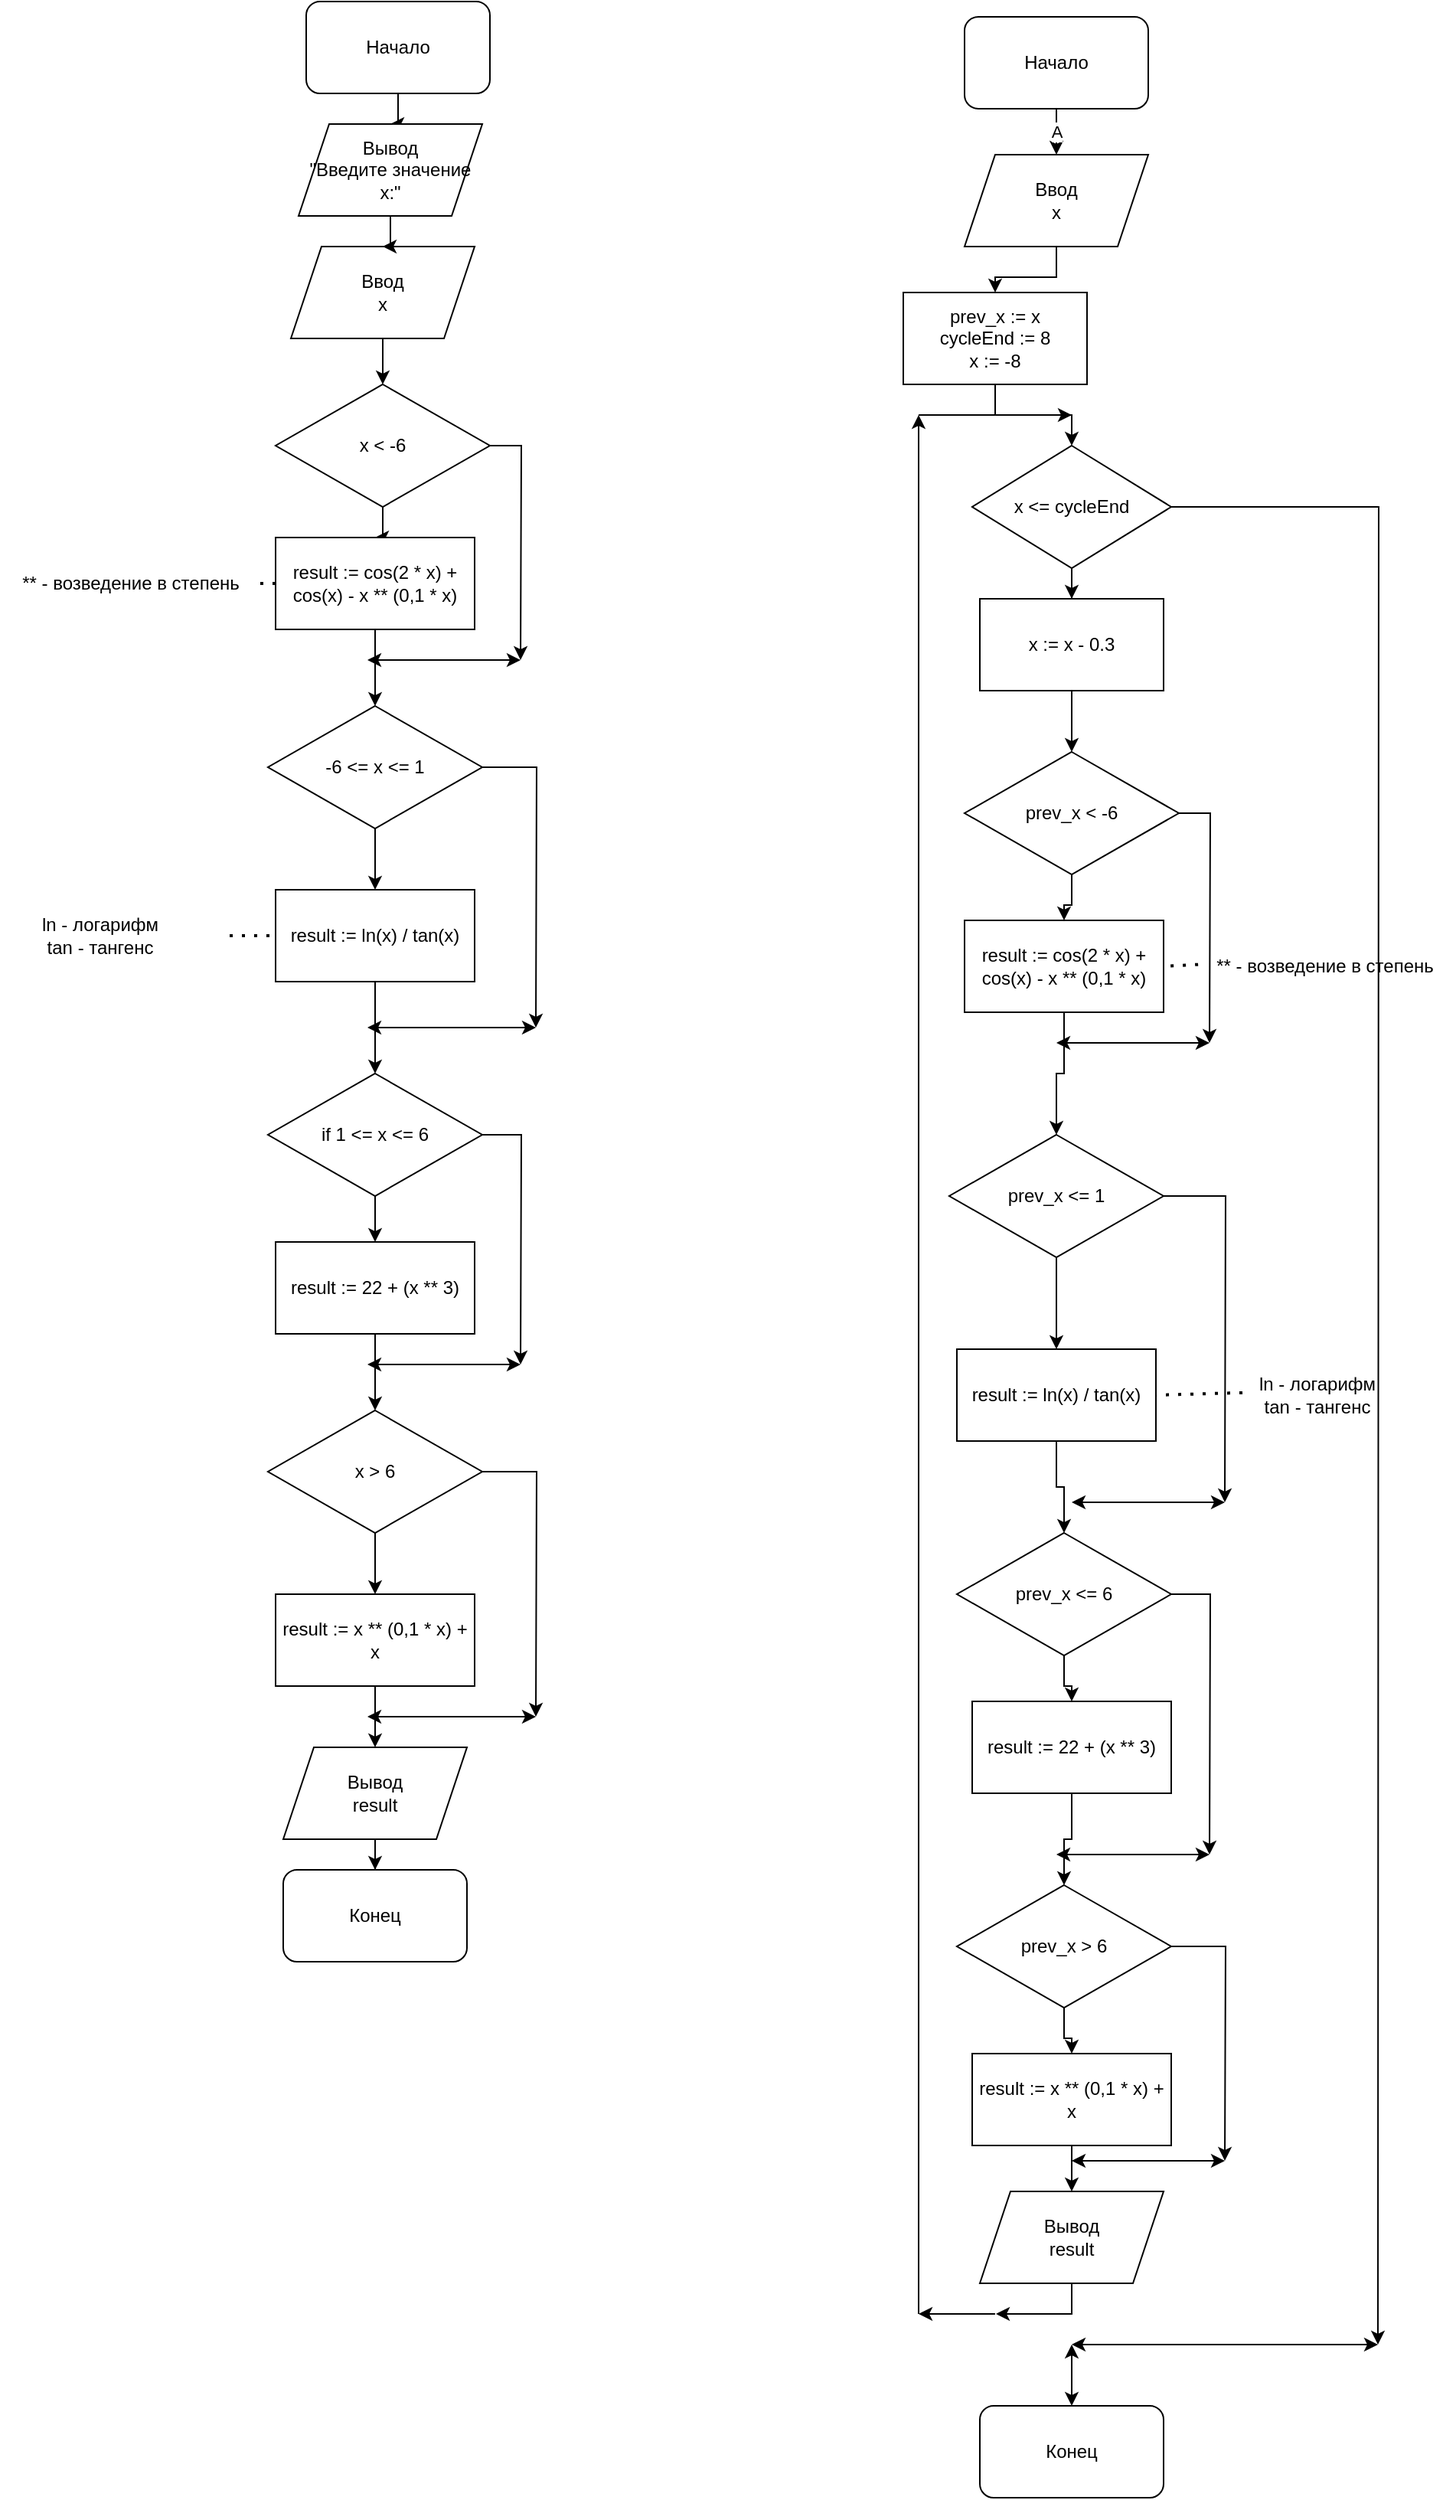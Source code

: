 <mxfile version="24.7.17">
  <diagram id="C5RBs43oDa-KdzZeNtuy" name="Page-1">
    <mxGraphModel dx="3754" dy="1258" grid="1" gridSize="10" guides="1" tooltips="1" connect="1" arrows="1" fold="1" page="1" pageScale="1" pageWidth="1654" pageHeight="2336" math="0" shadow="0">
      <root>
        <mxCell id="WIyWlLk6GJQsqaUBKTNV-0" />
        <mxCell id="WIyWlLk6GJQsqaUBKTNV-1" parent="WIyWlLk6GJQsqaUBKTNV-0" />
        <mxCell id="tif9Hd5MlSPMltk4A7el-10" style="edgeStyle=orthogonalEdgeStyle;rounded=0;orthogonalLoop=1;jettySize=auto;html=1;" edge="1" parent="WIyWlLk6GJQsqaUBKTNV-1" source="bh_W2lqO3ql8Sssj9P7H-0" target="tif9Hd5MlSPMltk4A7el-2">
          <mxGeometry relative="1" as="geometry" />
        </mxCell>
        <mxCell id="bh_W2lqO3ql8Sssj9P7H-0" value="Начало" style="rounded=1;whiteSpace=wrap;html=1;" parent="WIyWlLk6GJQsqaUBKTNV-1" vertex="1">
          <mxGeometry x="-60" y="30" width="120" height="60" as="geometry" />
        </mxCell>
        <mxCell id="bh_W2lqO3ql8Sssj9P7H-5" style="edgeStyle=orthogonalEdgeStyle;rounded=0;orthogonalLoop=1;jettySize=auto;html=1;entryX=0.5;entryY=0;entryDx=0;entryDy=0;" parent="WIyWlLk6GJQsqaUBKTNV-1" source="bh_W2lqO3ql8Sssj9P7H-1" target="bh_W2lqO3ql8Sssj9P7H-4" edge="1">
          <mxGeometry relative="1" as="geometry" />
        </mxCell>
        <mxCell id="bh_W2lqO3ql8Sssj9P7H-1" value="Ввод&lt;div&gt;x&lt;/div&gt;" style="shape=parallelogram;perimeter=parallelogramPerimeter;whiteSpace=wrap;html=1;fixedSize=1;" parent="WIyWlLk6GJQsqaUBKTNV-1" vertex="1">
          <mxGeometry x="-70" y="190" width="120" height="60" as="geometry" />
        </mxCell>
        <mxCell id="bh_W2lqO3ql8Sssj9P7H-11" style="edgeStyle=orthogonalEdgeStyle;rounded=0;orthogonalLoop=1;jettySize=auto;html=1;" parent="WIyWlLk6GJQsqaUBKTNV-1" source="bh_W2lqO3ql8Sssj9P7H-4" target="bh_W2lqO3ql8Sssj9P7H-10" edge="1">
          <mxGeometry relative="1" as="geometry" />
        </mxCell>
        <mxCell id="bh_W2lqO3ql8Sssj9P7H-13" style="edgeStyle=orthogonalEdgeStyle;rounded=0;orthogonalLoop=1;jettySize=auto;html=1;" parent="WIyWlLk6GJQsqaUBKTNV-1" source="bh_W2lqO3ql8Sssj9P7H-4" edge="1">
          <mxGeometry relative="1" as="geometry">
            <mxPoint x="80" y="460" as="targetPoint" />
          </mxGeometry>
        </mxCell>
        <mxCell id="bh_W2lqO3ql8Sssj9P7H-4" value="x &amp;lt; -6" style="rhombus;whiteSpace=wrap;html=1;" parent="WIyWlLk6GJQsqaUBKTNV-1" vertex="1">
          <mxGeometry x="-80" y="280" width="140" height="80" as="geometry" />
        </mxCell>
        <mxCell id="bh_W2lqO3ql8Sssj9P7H-16" style="edgeStyle=orthogonalEdgeStyle;rounded=0;orthogonalLoop=1;jettySize=auto;html=1;entryX=0.5;entryY=0;entryDx=0;entryDy=0;" parent="WIyWlLk6GJQsqaUBKTNV-1" source="bh_W2lqO3ql8Sssj9P7H-7" target="bh_W2lqO3ql8Sssj9P7H-15" edge="1">
          <mxGeometry relative="1" as="geometry" />
        </mxCell>
        <mxCell id="bh_W2lqO3ql8Sssj9P7H-18" style="edgeStyle=orthogonalEdgeStyle;rounded=0;orthogonalLoop=1;jettySize=auto;html=1;" parent="WIyWlLk6GJQsqaUBKTNV-1" source="bh_W2lqO3ql8Sssj9P7H-7" edge="1">
          <mxGeometry relative="1" as="geometry">
            <mxPoint x="90" y="700" as="targetPoint" />
          </mxGeometry>
        </mxCell>
        <mxCell id="bh_W2lqO3ql8Sssj9P7H-7" value="-6 &amp;lt;= x &amp;lt;= 1" style="rhombus;whiteSpace=wrap;html=1;" parent="WIyWlLk6GJQsqaUBKTNV-1" vertex="1">
          <mxGeometry x="-85" y="490" width="140" height="80" as="geometry" />
        </mxCell>
        <mxCell id="bh_W2lqO3ql8Sssj9P7H-23" style="edgeStyle=orthogonalEdgeStyle;rounded=0;orthogonalLoop=1;jettySize=auto;html=1;" parent="WIyWlLk6GJQsqaUBKTNV-1" source="bh_W2lqO3ql8Sssj9P7H-8" target="bh_W2lqO3ql8Sssj9P7H-22" edge="1">
          <mxGeometry relative="1" as="geometry" />
        </mxCell>
        <mxCell id="bh_W2lqO3ql8Sssj9P7H-24" style="edgeStyle=orthogonalEdgeStyle;rounded=0;orthogonalLoop=1;jettySize=auto;html=1;" parent="WIyWlLk6GJQsqaUBKTNV-1" source="bh_W2lqO3ql8Sssj9P7H-8" edge="1">
          <mxGeometry relative="1" as="geometry">
            <mxPoint x="80" y="920" as="targetPoint" />
          </mxGeometry>
        </mxCell>
        <mxCell id="bh_W2lqO3ql8Sssj9P7H-8" value="if 1 &amp;lt;= x &amp;lt;= 6" style="rhombus;whiteSpace=wrap;html=1;" parent="WIyWlLk6GJQsqaUBKTNV-1" vertex="1">
          <mxGeometry x="-85" y="730" width="140" height="80" as="geometry" />
        </mxCell>
        <mxCell id="bh_W2lqO3ql8Sssj9P7H-29" style="edgeStyle=orthogonalEdgeStyle;rounded=0;orthogonalLoop=1;jettySize=auto;html=1;entryX=0.5;entryY=0;entryDx=0;entryDy=0;" parent="WIyWlLk6GJQsqaUBKTNV-1" source="bh_W2lqO3ql8Sssj9P7H-9" target="bh_W2lqO3ql8Sssj9P7H-27" edge="1">
          <mxGeometry relative="1" as="geometry" />
        </mxCell>
        <mxCell id="bh_W2lqO3ql8Sssj9P7H-31" style="edgeStyle=orthogonalEdgeStyle;rounded=0;orthogonalLoop=1;jettySize=auto;html=1;" parent="WIyWlLk6GJQsqaUBKTNV-1" source="bh_W2lqO3ql8Sssj9P7H-9" edge="1">
          <mxGeometry relative="1" as="geometry">
            <mxPoint x="90" y="1150" as="targetPoint" />
          </mxGeometry>
        </mxCell>
        <mxCell id="bh_W2lqO3ql8Sssj9P7H-9" value="x &amp;gt; 6" style="rhombus;whiteSpace=wrap;html=1;" parent="WIyWlLk6GJQsqaUBKTNV-1" vertex="1">
          <mxGeometry x="-85" y="950" width="140" height="80" as="geometry" />
        </mxCell>
        <mxCell id="bh_W2lqO3ql8Sssj9P7H-12" style="edgeStyle=orthogonalEdgeStyle;rounded=0;orthogonalLoop=1;jettySize=auto;html=1;" parent="WIyWlLk6GJQsqaUBKTNV-1" source="bh_W2lqO3ql8Sssj9P7H-10" target="bh_W2lqO3ql8Sssj9P7H-7" edge="1">
          <mxGeometry relative="1" as="geometry" />
        </mxCell>
        <mxCell id="bh_W2lqO3ql8Sssj9P7H-10" value="result := cos(2 * x) + cos(x) - x ** (0,1 * x)" style="rounded=0;whiteSpace=wrap;html=1;" parent="WIyWlLk6GJQsqaUBKTNV-1" vertex="1">
          <mxGeometry x="-80" y="380" width="130" height="60" as="geometry" />
        </mxCell>
        <mxCell id="bh_W2lqO3ql8Sssj9P7H-14" value="" style="endArrow=classic;startArrow=classic;html=1;rounded=0;" parent="WIyWlLk6GJQsqaUBKTNV-1" edge="1">
          <mxGeometry width="50" height="50" relative="1" as="geometry">
            <mxPoint x="-20" y="460" as="sourcePoint" />
            <mxPoint x="80" y="460" as="targetPoint" />
          </mxGeometry>
        </mxCell>
        <mxCell id="bh_W2lqO3ql8Sssj9P7H-21" style="edgeStyle=orthogonalEdgeStyle;rounded=0;orthogonalLoop=1;jettySize=auto;html=1;" parent="WIyWlLk6GJQsqaUBKTNV-1" source="bh_W2lqO3ql8Sssj9P7H-15" target="bh_W2lqO3ql8Sssj9P7H-8" edge="1">
          <mxGeometry relative="1" as="geometry" />
        </mxCell>
        <mxCell id="bh_W2lqO3ql8Sssj9P7H-15" value="result := ln(x) / tan(x)" style="rounded=0;whiteSpace=wrap;html=1;" parent="WIyWlLk6GJQsqaUBKTNV-1" vertex="1">
          <mxGeometry x="-80" y="610" width="130" height="60" as="geometry" />
        </mxCell>
        <mxCell id="bh_W2lqO3ql8Sssj9P7H-19" value="" style="endArrow=classic;startArrow=classic;html=1;rounded=0;" parent="WIyWlLk6GJQsqaUBKTNV-1" edge="1">
          <mxGeometry width="50" height="50" relative="1" as="geometry">
            <mxPoint x="-20" y="700" as="sourcePoint" />
            <mxPoint x="90" y="700" as="targetPoint" />
          </mxGeometry>
        </mxCell>
        <mxCell id="bh_W2lqO3ql8Sssj9P7H-25" style="edgeStyle=orthogonalEdgeStyle;rounded=0;orthogonalLoop=1;jettySize=auto;html=1;entryX=0.5;entryY=0;entryDx=0;entryDy=0;" parent="WIyWlLk6GJQsqaUBKTNV-1" source="bh_W2lqO3ql8Sssj9P7H-22" target="bh_W2lqO3ql8Sssj9P7H-9" edge="1">
          <mxGeometry relative="1" as="geometry" />
        </mxCell>
        <mxCell id="bh_W2lqO3ql8Sssj9P7H-22" value="result := 22 + (x ** 3)" style="rounded=0;whiteSpace=wrap;html=1;" parent="WIyWlLk6GJQsqaUBKTNV-1" vertex="1">
          <mxGeometry x="-80" y="840" width="130" height="60" as="geometry" />
        </mxCell>
        <mxCell id="bh_W2lqO3ql8Sssj9P7H-26" value="" style="endArrow=classic;startArrow=classic;html=1;rounded=0;" parent="WIyWlLk6GJQsqaUBKTNV-1" edge="1">
          <mxGeometry width="50" height="50" relative="1" as="geometry">
            <mxPoint x="-20" y="920" as="sourcePoint" />
            <mxPoint x="80" y="920" as="targetPoint" />
          </mxGeometry>
        </mxCell>
        <mxCell id="tif9Hd5MlSPMltk4A7el-4" style="edgeStyle=orthogonalEdgeStyle;rounded=0;orthogonalLoop=1;jettySize=auto;html=1;" edge="1" parent="WIyWlLk6GJQsqaUBKTNV-1" source="bh_W2lqO3ql8Sssj9P7H-27" target="bh_W2lqO3ql8Sssj9P7H-28">
          <mxGeometry relative="1" as="geometry" />
        </mxCell>
        <mxCell id="bh_W2lqO3ql8Sssj9P7H-27" value="result := x ** (0,1 * x) + x" style="rounded=0;whiteSpace=wrap;html=1;" parent="WIyWlLk6GJQsqaUBKTNV-1" vertex="1">
          <mxGeometry x="-80" y="1070" width="130" height="60" as="geometry" />
        </mxCell>
        <mxCell id="bh_W2lqO3ql8Sssj9P7H-34" style="edgeStyle=orthogonalEdgeStyle;rounded=0;orthogonalLoop=1;jettySize=auto;html=1;entryX=0.5;entryY=0;entryDx=0;entryDy=0;" parent="WIyWlLk6GJQsqaUBKTNV-1" source="bh_W2lqO3ql8Sssj9P7H-28" target="bh_W2lqO3ql8Sssj9P7H-33" edge="1">
          <mxGeometry relative="1" as="geometry" />
        </mxCell>
        <mxCell id="bh_W2lqO3ql8Sssj9P7H-28" value="Вывод&lt;div&gt;result&lt;/div&gt;" style="shape=parallelogram;perimeter=parallelogramPerimeter;whiteSpace=wrap;html=1;fixedSize=1;" parent="WIyWlLk6GJQsqaUBKTNV-1" vertex="1">
          <mxGeometry x="-75" y="1170" width="120" height="60" as="geometry" />
        </mxCell>
        <mxCell id="bh_W2lqO3ql8Sssj9P7H-32" value="" style="endArrow=classic;startArrow=classic;html=1;rounded=0;" parent="WIyWlLk6GJQsqaUBKTNV-1" edge="1">
          <mxGeometry width="50" height="50" relative="1" as="geometry">
            <mxPoint x="-20" y="1150" as="sourcePoint" />
            <mxPoint x="90" y="1150" as="targetPoint" />
            <Array as="points">
              <mxPoint x="30" y="1150" />
            </Array>
          </mxGeometry>
        </mxCell>
        <mxCell id="bh_W2lqO3ql8Sssj9P7H-33" value="Конец" style="rounded=1;whiteSpace=wrap;html=1;" parent="WIyWlLk6GJQsqaUBKTNV-1" vertex="1">
          <mxGeometry x="-75" y="1250" width="120" height="60" as="geometry" />
        </mxCell>
        <mxCell id="bh_W2lqO3ql8Sssj9P7H-35" value="A" style="edgeStyle=orthogonalEdgeStyle;rounded=0;orthogonalLoop=1;jettySize=auto;html=1;" parent="WIyWlLk6GJQsqaUBKTNV-1" source="bh_W2lqO3ql8Sssj9P7H-36" target="bh_W2lqO3ql8Sssj9P7H-38" edge="1">
          <mxGeometry relative="1" as="geometry" />
        </mxCell>
        <mxCell id="bh_W2lqO3ql8Sssj9P7H-36" value="Начало" style="rounded=1;whiteSpace=wrap;html=1;" parent="WIyWlLk6GJQsqaUBKTNV-1" vertex="1">
          <mxGeometry x="370" y="40" width="120" height="60" as="geometry" />
        </mxCell>
        <mxCell id="bh_W2lqO3ql8Sssj9P7H-69" style="edgeStyle=orthogonalEdgeStyle;rounded=0;orthogonalLoop=1;jettySize=auto;html=1;" parent="WIyWlLk6GJQsqaUBKTNV-1" source="bh_W2lqO3ql8Sssj9P7H-38" target="bh_W2lqO3ql8Sssj9P7H-66" edge="1">
          <mxGeometry relative="1" as="geometry" />
        </mxCell>
        <mxCell id="bh_W2lqO3ql8Sssj9P7H-38" value="Ввод&lt;div&gt;x&lt;/div&gt;" style="shape=parallelogram;perimeter=parallelogramPerimeter;whiteSpace=wrap;html=1;fixedSize=1;" parent="WIyWlLk6GJQsqaUBKTNV-1" vertex="1">
          <mxGeometry x="370" y="130" width="120" height="60" as="geometry" />
        </mxCell>
        <mxCell id="bh_W2lqO3ql8Sssj9P7H-39" style="edgeStyle=orthogonalEdgeStyle;rounded=0;orthogonalLoop=1;jettySize=auto;html=1;" parent="WIyWlLk6GJQsqaUBKTNV-1" source="bh_W2lqO3ql8Sssj9P7H-41" target="bh_W2lqO3ql8Sssj9P7H-52" edge="1">
          <mxGeometry relative="1" as="geometry" />
        </mxCell>
        <mxCell id="bh_W2lqO3ql8Sssj9P7H-40" style="edgeStyle=orthogonalEdgeStyle;rounded=0;orthogonalLoop=1;jettySize=auto;html=1;" parent="WIyWlLk6GJQsqaUBKTNV-1" source="bh_W2lqO3ql8Sssj9P7H-41" edge="1">
          <mxGeometry relative="1" as="geometry">
            <mxPoint x="530" y="710" as="targetPoint" />
          </mxGeometry>
        </mxCell>
        <mxCell id="bh_W2lqO3ql8Sssj9P7H-41" value="prev_x &amp;lt; -6" style="rhombus;whiteSpace=wrap;html=1;" parent="WIyWlLk6GJQsqaUBKTNV-1" vertex="1">
          <mxGeometry x="370" y="520" width="140" height="80" as="geometry" />
        </mxCell>
        <mxCell id="bh_W2lqO3ql8Sssj9P7H-42" style="edgeStyle=orthogonalEdgeStyle;rounded=0;orthogonalLoop=1;jettySize=auto;html=1;entryX=0.5;entryY=0;entryDx=0;entryDy=0;" parent="WIyWlLk6GJQsqaUBKTNV-1" source="bh_W2lqO3ql8Sssj9P7H-44" target="bh_W2lqO3ql8Sssj9P7H-55" edge="1">
          <mxGeometry relative="1" as="geometry" />
        </mxCell>
        <mxCell id="bh_W2lqO3ql8Sssj9P7H-43" style="edgeStyle=orthogonalEdgeStyle;rounded=0;orthogonalLoop=1;jettySize=auto;html=1;" parent="WIyWlLk6GJQsqaUBKTNV-1" source="bh_W2lqO3ql8Sssj9P7H-44" edge="1">
          <mxGeometry relative="1" as="geometry">
            <mxPoint x="540" y="1010" as="targetPoint" />
          </mxGeometry>
        </mxCell>
        <mxCell id="bh_W2lqO3ql8Sssj9P7H-44" value="prev_x &amp;lt;= 1" style="rhombus;whiteSpace=wrap;html=1;" parent="WIyWlLk6GJQsqaUBKTNV-1" vertex="1">
          <mxGeometry x="360" y="770" width="140" height="80" as="geometry" />
        </mxCell>
        <mxCell id="bh_W2lqO3ql8Sssj9P7H-45" style="edgeStyle=orthogonalEdgeStyle;rounded=0;orthogonalLoop=1;jettySize=auto;html=1;" parent="WIyWlLk6GJQsqaUBKTNV-1" source="bh_W2lqO3ql8Sssj9P7H-47" target="bh_W2lqO3ql8Sssj9P7H-58" edge="1">
          <mxGeometry relative="1" as="geometry" />
        </mxCell>
        <mxCell id="bh_W2lqO3ql8Sssj9P7H-46" style="edgeStyle=orthogonalEdgeStyle;rounded=0;orthogonalLoop=1;jettySize=auto;html=1;" parent="WIyWlLk6GJQsqaUBKTNV-1" source="bh_W2lqO3ql8Sssj9P7H-47" edge="1">
          <mxGeometry relative="1" as="geometry">
            <mxPoint x="530" y="1240" as="targetPoint" />
          </mxGeometry>
        </mxCell>
        <mxCell id="bh_W2lqO3ql8Sssj9P7H-47" value="prev_x &amp;lt;= 6" style="rhombus;whiteSpace=wrap;html=1;" parent="WIyWlLk6GJQsqaUBKTNV-1" vertex="1">
          <mxGeometry x="365" y="1030" width="140" height="80" as="geometry" />
        </mxCell>
        <mxCell id="bh_W2lqO3ql8Sssj9P7H-48" style="edgeStyle=orthogonalEdgeStyle;rounded=0;orthogonalLoop=1;jettySize=auto;html=1;entryX=0.5;entryY=0;entryDx=0;entryDy=0;" parent="WIyWlLk6GJQsqaUBKTNV-1" source="bh_W2lqO3ql8Sssj9P7H-50" target="bh_W2lqO3ql8Sssj9P7H-61" edge="1">
          <mxGeometry relative="1" as="geometry" />
        </mxCell>
        <mxCell id="bh_W2lqO3ql8Sssj9P7H-49" style="edgeStyle=orthogonalEdgeStyle;rounded=0;orthogonalLoop=1;jettySize=auto;html=1;" parent="WIyWlLk6GJQsqaUBKTNV-1" source="bh_W2lqO3ql8Sssj9P7H-50" edge="1">
          <mxGeometry relative="1" as="geometry">
            <mxPoint x="540" y="1440" as="targetPoint" />
          </mxGeometry>
        </mxCell>
        <mxCell id="bh_W2lqO3ql8Sssj9P7H-50" value="prev_x &amp;gt; 6" style="rhombus;whiteSpace=wrap;html=1;" parent="WIyWlLk6GJQsqaUBKTNV-1" vertex="1">
          <mxGeometry x="365" y="1260" width="140" height="80" as="geometry" />
        </mxCell>
        <mxCell id="bh_W2lqO3ql8Sssj9P7H-51" style="edgeStyle=orthogonalEdgeStyle;rounded=0;orthogonalLoop=1;jettySize=auto;html=1;" parent="WIyWlLk6GJQsqaUBKTNV-1" source="bh_W2lqO3ql8Sssj9P7H-52" target="bh_W2lqO3ql8Sssj9P7H-44" edge="1">
          <mxGeometry relative="1" as="geometry" />
        </mxCell>
        <mxCell id="bh_W2lqO3ql8Sssj9P7H-52" value="result := cos(2 * x) + cos(x) - x ** (0,1 * x)" style="rounded=0;whiteSpace=wrap;html=1;" parent="WIyWlLk6GJQsqaUBKTNV-1" vertex="1">
          <mxGeometry x="370" y="630" width="130" height="60" as="geometry" />
        </mxCell>
        <mxCell id="bh_W2lqO3ql8Sssj9P7H-53" value="" style="endArrow=classic;startArrow=classic;html=1;rounded=0;" parent="WIyWlLk6GJQsqaUBKTNV-1" edge="1">
          <mxGeometry width="50" height="50" relative="1" as="geometry">
            <mxPoint x="430" y="710" as="sourcePoint" />
            <mxPoint x="530" y="710" as="targetPoint" />
          </mxGeometry>
        </mxCell>
        <mxCell id="bh_W2lqO3ql8Sssj9P7H-54" style="edgeStyle=orthogonalEdgeStyle;rounded=0;orthogonalLoop=1;jettySize=auto;html=1;" parent="WIyWlLk6GJQsqaUBKTNV-1" source="bh_W2lqO3ql8Sssj9P7H-55" target="bh_W2lqO3ql8Sssj9P7H-47" edge="1">
          <mxGeometry relative="1" as="geometry" />
        </mxCell>
        <mxCell id="bh_W2lqO3ql8Sssj9P7H-55" value="result := ln(x) / tan(x)" style="rounded=0;whiteSpace=wrap;html=1;" parent="WIyWlLk6GJQsqaUBKTNV-1" vertex="1">
          <mxGeometry x="365" y="910" width="130" height="60" as="geometry" />
        </mxCell>
        <mxCell id="bh_W2lqO3ql8Sssj9P7H-56" value="" style="endArrow=classic;startArrow=classic;html=1;rounded=0;" parent="WIyWlLk6GJQsqaUBKTNV-1" edge="1">
          <mxGeometry width="50" height="50" relative="1" as="geometry">
            <mxPoint x="440" y="1010" as="sourcePoint" />
            <mxPoint x="540" y="1010" as="targetPoint" />
          </mxGeometry>
        </mxCell>
        <mxCell id="bh_W2lqO3ql8Sssj9P7H-57" style="edgeStyle=orthogonalEdgeStyle;rounded=0;orthogonalLoop=1;jettySize=auto;html=1;entryX=0.5;entryY=0;entryDx=0;entryDy=0;" parent="WIyWlLk6GJQsqaUBKTNV-1" source="bh_W2lqO3ql8Sssj9P7H-58" target="bh_W2lqO3ql8Sssj9P7H-50" edge="1">
          <mxGeometry relative="1" as="geometry" />
        </mxCell>
        <mxCell id="bh_W2lqO3ql8Sssj9P7H-58" value="result := 22 + (x ** 3)" style="rounded=0;whiteSpace=wrap;html=1;" parent="WIyWlLk6GJQsqaUBKTNV-1" vertex="1">
          <mxGeometry x="375" y="1140" width="130" height="60" as="geometry" />
        </mxCell>
        <mxCell id="bh_W2lqO3ql8Sssj9P7H-59" value="" style="endArrow=classic;startArrow=classic;html=1;rounded=0;" parent="WIyWlLk6GJQsqaUBKTNV-1" edge="1">
          <mxGeometry width="50" height="50" relative="1" as="geometry">
            <mxPoint x="430" y="1240" as="sourcePoint" />
            <mxPoint x="530" y="1240" as="targetPoint" />
          </mxGeometry>
        </mxCell>
        <mxCell id="bh_W2lqO3ql8Sssj9P7H-60" style="edgeStyle=orthogonalEdgeStyle;rounded=0;orthogonalLoop=1;jettySize=auto;html=1;" parent="WIyWlLk6GJQsqaUBKTNV-1" source="bh_W2lqO3ql8Sssj9P7H-61" edge="1">
          <mxGeometry relative="1" as="geometry">
            <mxPoint x="440" y="1460" as="targetPoint" />
          </mxGeometry>
        </mxCell>
        <mxCell id="bh_W2lqO3ql8Sssj9P7H-61" value="result := x ** (0,1 * x) + x" style="rounded=0;whiteSpace=wrap;html=1;" parent="WIyWlLk6GJQsqaUBKTNV-1" vertex="1">
          <mxGeometry x="375" y="1370" width="130" height="60" as="geometry" />
        </mxCell>
        <mxCell id="tif9Hd5MlSPMltk4A7el-5" style="edgeStyle=orthogonalEdgeStyle;rounded=0;orthogonalLoop=1;jettySize=auto;html=1;" edge="1" parent="WIyWlLk6GJQsqaUBKTNV-1" source="bh_W2lqO3ql8Sssj9P7H-63">
          <mxGeometry relative="1" as="geometry">
            <mxPoint x="390" y="1540" as="targetPoint" />
          </mxGeometry>
        </mxCell>
        <mxCell id="bh_W2lqO3ql8Sssj9P7H-63" value="Вывод&lt;div&gt;result&lt;/div&gt;" style="shape=parallelogram;perimeter=parallelogramPerimeter;whiteSpace=wrap;html=1;fixedSize=1;" parent="WIyWlLk6GJQsqaUBKTNV-1" vertex="1">
          <mxGeometry x="380" y="1460" width="120" height="60" as="geometry" />
        </mxCell>
        <mxCell id="bh_W2lqO3ql8Sssj9P7H-64" value="" style="endArrow=classic;startArrow=classic;html=1;rounded=0;" parent="WIyWlLk6GJQsqaUBKTNV-1" edge="1">
          <mxGeometry width="50" height="50" relative="1" as="geometry">
            <mxPoint x="440" y="1440" as="sourcePoint" />
            <mxPoint x="540" y="1440" as="targetPoint" />
          </mxGeometry>
        </mxCell>
        <mxCell id="bh_W2lqO3ql8Sssj9P7H-65" value="Конец" style="rounded=1;whiteSpace=wrap;html=1;" parent="WIyWlLk6GJQsqaUBKTNV-1" vertex="1">
          <mxGeometry x="380" y="1600" width="120" height="60" as="geometry" />
        </mxCell>
        <mxCell id="bh_W2lqO3ql8Sssj9P7H-70" style="edgeStyle=orthogonalEdgeStyle;rounded=0;orthogonalLoop=1;jettySize=auto;html=1;" parent="WIyWlLk6GJQsqaUBKTNV-1" source="bh_W2lqO3ql8Sssj9P7H-66" target="bh_W2lqO3ql8Sssj9P7H-67" edge="1">
          <mxGeometry relative="1" as="geometry" />
        </mxCell>
        <mxCell id="bh_W2lqO3ql8Sssj9P7H-66" value="prev_x := x&lt;div&gt;cycleEnd := 8&lt;/div&gt;&lt;div&gt;x := -8&lt;/div&gt;" style="rounded=0;whiteSpace=wrap;html=1;" parent="WIyWlLk6GJQsqaUBKTNV-1" vertex="1">
          <mxGeometry x="330" y="220" width="120" height="60" as="geometry" />
        </mxCell>
        <mxCell id="bh_W2lqO3ql8Sssj9P7H-72" style="edgeStyle=orthogonalEdgeStyle;rounded=0;orthogonalLoop=1;jettySize=auto;html=1;" parent="WIyWlLk6GJQsqaUBKTNV-1" source="bh_W2lqO3ql8Sssj9P7H-67" target="bh_W2lqO3ql8Sssj9P7H-71" edge="1">
          <mxGeometry relative="1" as="geometry" />
        </mxCell>
        <mxCell id="bh_W2lqO3ql8Sssj9P7H-74" style="edgeStyle=orthogonalEdgeStyle;rounded=0;orthogonalLoop=1;jettySize=auto;html=1;" parent="WIyWlLk6GJQsqaUBKTNV-1" source="bh_W2lqO3ql8Sssj9P7H-67" edge="1">
          <mxGeometry relative="1" as="geometry">
            <mxPoint x="640" y="1560" as="targetPoint" />
          </mxGeometry>
        </mxCell>
        <mxCell id="bh_W2lqO3ql8Sssj9P7H-67" value="x &amp;lt;= cycleEnd" style="rhombus;whiteSpace=wrap;html=1;" parent="WIyWlLk6GJQsqaUBKTNV-1" vertex="1">
          <mxGeometry x="375" y="320" width="130" height="80" as="geometry" />
        </mxCell>
        <mxCell id="bh_W2lqO3ql8Sssj9P7H-73" style="edgeStyle=orthogonalEdgeStyle;rounded=0;orthogonalLoop=1;jettySize=auto;html=1;entryX=0.5;entryY=0;entryDx=0;entryDy=0;" parent="WIyWlLk6GJQsqaUBKTNV-1" source="bh_W2lqO3ql8Sssj9P7H-71" target="bh_W2lqO3ql8Sssj9P7H-41" edge="1">
          <mxGeometry relative="1" as="geometry" />
        </mxCell>
        <mxCell id="bh_W2lqO3ql8Sssj9P7H-71" value="x := x - 0.3" style="rounded=0;whiteSpace=wrap;html=1;" parent="WIyWlLk6GJQsqaUBKTNV-1" vertex="1">
          <mxGeometry x="380" y="420" width="120" height="60" as="geometry" />
        </mxCell>
        <mxCell id="bh_W2lqO3ql8Sssj9P7H-75" value="" style="endArrow=classic;startArrow=classic;html=1;rounded=0;" parent="WIyWlLk6GJQsqaUBKTNV-1" edge="1">
          <mxGeometry width="50" height="50" relative="1" as="geometry">
            <mxPoint x="440" y="1560" as="sourcePoint" />
            <mxPoint x="640" y="1560" as="targetPoint" />
          </mxGeometry>
        </mxCell>
        <mxCell id="281feoiyg7kMWU3-KfWj-0" value="" style="endArrow=none;dashed=1;html=1;dashPattern=1 3;strokeWidth=2;rounded=0;entryX=0;entryY=0.5;entryDx=0;entryDy=0;" parent="WIyWlLk6GJQsqaUBKTNV-1" target="bh_W2lqO3ql8Sssj9P7H-10" edge="1" source="281feoiyg7kMWU3-KfWj-1">
          <mxGeometry width="50" height="50" relative="1" as="geometry">
            <mxPoint x="-110" y="440" as="sourcePoint" />
            <mxPoint x="-120" y="340" as="targetPoint" />
          </mxGeometry>
        </mxCell>
        <mxCell id="281feoiyg7kMWU3-KfWj-1" value="** - возведение в степень" style="text;html=1;align=center;verticalAlign=middle;resizable=0;points=[];autosize=1;strokeColor=none;fillColor=none;" parent="WIyWlLk6GJQsqaUBKTNV-1" vertex="1">
          <mxGeometry x="-260" y="395" width="170" height="30" as="geometry" />
        </mxCell>
        <mxCell id="281feoiyg7kMWU3-KfWj-2" value="" style="endArrow=none;dashed=1;html=1;dashPattern=1 3;strokeWidth=2;rounded=0;entryX=0;entryY=0.5;entryDx=0;entryDy=0;" parent="WIyWlLk6GJQsqaUBKTNV-1" edge="1">
          <mxGeometry width="50" height="50" relative="1" as="geometry">
            <mxPoint x="-110" y="640" as="sourcePoint" />
            <mxPoint x="-80" y="640" as="targetPoint" />
          </mxGeometry>
        </mxCell>
        <mxCell id="281feoiyg7kMWU3-KfWj-3" value="ln - логарифм&lt;div&gt;tan - тангенс&lt;/div&gt;" style="text;html=1;align=center;verticalAlign=middle;resizable=0;points=[];autosize=1;strokeColor=none;fillColor=none;" parent="WIyWlLk6GJQsqaUBKTNV-1" vertex="1">
          <mxGeometry x="-245" y="620" width="100" height="40" as="geometry" />
        </mxCell>
        <mxCell id="281feoiyg7kMWU3-KfWj-5" value="ln - логарифм&lt;div&gt;tan - тангенс&lt;/div&gt;" style="text;html=1;align=center;verticalAlign=middle;resizable=0;points=[];autosize=1;strokeColor=none;fillColor=none;" parent="WIyWlLk6GJQsqaUBKTNV-1" vertex="1">
          <mxGeometry x="550" y="920" width="100" height="40" as="geometry" />
        </mxCell>
        <mxCell id="281feoiyg7kMWU3-KfWj-6" value="" style="endArrow=none;dashed=1;html=1;dashPattern=1 3;strokeWidth=2;rounded=0;entryX=1;entryY=0.5;entryDx=0;entryDy=0;exitX=0.015;exitY=0.461;exitDx=0;exitDy=0;exitPerimeter=0;" parent="WIyWlLk6GJQsqaUBKTNV-1" source="281feoiyg7kMWU3-KfWj-5" target="bh_W2lqO3ql8Sssj9P7H-55" edge="1">
          <mxGeometry width="50" height="50" relative="1" as="geometry">
            <mxPoint x="290" y="860" as="sourcePoint" />
            <mxPoint x="340" y="810" as="targetPoint" />
          </mxGeometry>
        </mxCell>
        <mxCell id="281feoiyg7kMWU3-KfWj-7" value="** - возведение в степень" style="text;html=1;align=center;verticalAlign=middle;resizable=0;points=[];autosize=1;strokeColor=none;fillColor=none;" parent="WIyWlLk6GJQsqaUBKTNV-1" vertex="1">
          <mxGeometry x="520" y="645" width="170" height="30" as="geometry" />
        </mxCell>
        <mxCell id="281feoiyg7kMWU3-KfWj-8" value="" style="endArrow=none;dashed=1;html=1;dashPattern=1 3;strokeWidth=2;rounded=0;entryX=1;entryY=0.5;entryDx=0;entryDy=0;exitX=0.015;exitY=0.461;exitDx=0;exitDy=0;exitPerimeter=0;" parent="WIyWlLk6GJQsqaUBKTNV-1" source="281feoiyg7kMWU3-KfWj-7" edge="1">
          <mxGeometry width="50" height="50" relative="1" as="geometry">
            <mxPoint x="295" y="580" as="sourcePoint" />
            <mxPoint x="500" y="660" as="targetPoint" />
          </mxGeometry>
        </mxCell>
        <mxCell id="tif9Hd5MlSPMltk4A7el-3" style="edgeStyle=orthogonalEdgeStyle;rounded=0;orthogonalLoop=1;jettySize=auto;html=1;" edge="1" parent="WIyWlLk6GJQsqaUBKTNV-1" source="tif9Hd5MlSPMltk4A7el-2" target="bh_W2lqO3ql8Sssj9P7H-1">
          <mxGeometry relative="1" as="geometry" />
        </mxCell>
        <mxCell id="tif9Hd5MlSPMltk4A7el-2" value="Вывод&lt;br&gt;&quot;Введите значение x:&quot;" style="shape=parallelogram;perimeter=parallelogramPerimeter;whiteSpace=wrap;html=1;fixedSize=1;" vertex="1" parent="WIyWlLk6GJQsqaUBKTNV-1">
          <mxGeometry x="-65" y="110" width="120" height="60" as="geometry" />
        </mxCell>
        <mxCell id="tif9Hd5MlSPMltk4A7el-6" value="" style="endArrow=classic;html=1;rounded=0;" edge="1" parent="WIyWlLk6GJQsqaUBKTNV-1">
          <mxGeometry width="50" height="50" relative="1" as="geometry">
            <mxPoint x="390" y="1540" as="sourcePoint" />
            <mxPoint x="340" y="1540" as="targetPoint" />
          </mxGeometry>
        </mxCell>
        <mxCell id="tif9Hd5MlSPMltk4A7el-7" value="" style="endArrow=classic;html=1;rounded=0;" edge="1" parent="WIyWlLk6GJQsqaUBKTNV-1">
          <mxGeometry width="50" height="50" relative="1" as="geometry">
            <mxPoint x="340" y="1540" as="sourcePoint" />
            <mxPoint x="340" y="300" as="targetPoint" />
          </mxGeometry>
        </mxCell>
        <mxCell id="tif9Hd5MlSPMltk4A7el-8" value="" style="endArrow=classic;html=1;rounded=0;" edge="1" parent="WIyWlLk6GJQsqaUBKTNV-1">
          <mxGeometry width="50" height="50" relative="1" as="geometry">
            <mxPoint x="340" y="300" as="sourcePoint" />
            <mxPoint x="440" y="300" as="targetPoint" />
          </mxGeometry>
        </mxCell>
        <mxCell id="tif9Hd5MlSPMltk4A7el-9" value="" style="endArrow=classic;startArrow=classic;html=1;rounded=0;exitX=0.5;exitY=0;exitDx=0;exitDy=0;" edge="1" parent="WIyWlLk6GJQsqaUBKTNV-1" source="bh_W2lqO3ql8Sssj9P7H-65">
          <mxGeometry width="50" height="50" relative="1" as="geometry">
            <mxPoint x="400" y="1480" as="sourcePoint" />
            <mxPoint x="440" y="1560" as="targetPoint" />
          </mxGeometry>
        </mxCell>
      </root>
    </mxGraphModel>
  </diagram>
</mxfile>
